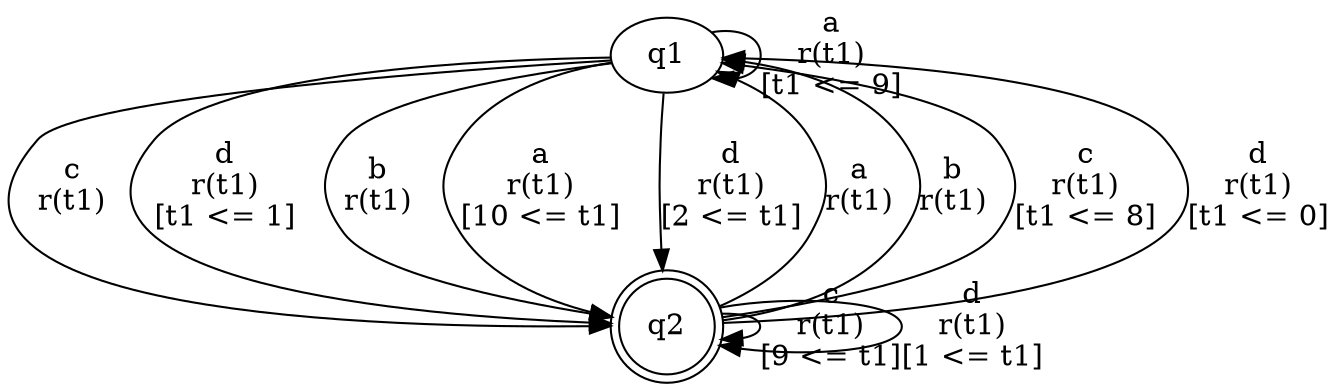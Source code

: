 digraph L {
	qq1[label=q1]
	qq2[label=q2 shape=doublecircle]
	qq1 -> qq2[label="c\nr(t1)\n"]
	qq2 -> qq1[label="a\nr(t1)\n"]
	qq2 -> qq1[label="b\nr(t1)\n"]
	qq2 -> qq2[label="c\nr(t1)\n[9 <= t1]"]
	qq2 -> qq1[label="c\nr(t1)\n[t1 <= 8]"]
	qq2 -> qq2[label="d\nr(t1)\n[1 <= t1]"]
	qq2 -> qq1[label="d\nr(t1)\n[t1 <= 0]"]
	qq1 -> qq1[label="a\nr(t1)\n[t1 <= 9]"]
	qq1 -> qq2[label="d\nr(t1)\n[t1 <= 1]"]
	qq1 -> qq2[label="b\nr(t1)\n"]
	qq1 -> qq2[label="a\nr(t1)\n[10 <= t1]"]
	qq1 -> qq2[label="d\nr(t1)\n[2 <= t1]"]
}
